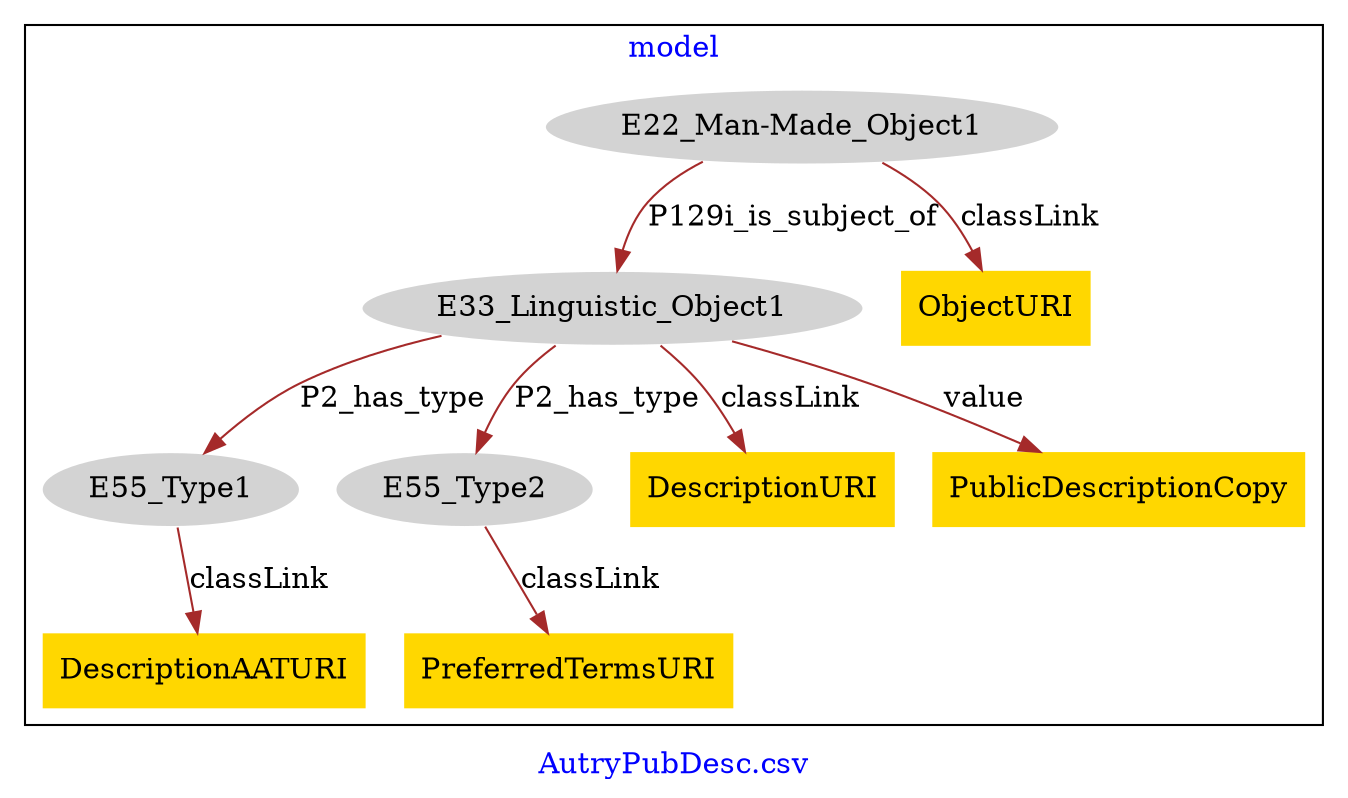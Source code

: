 digraph n0 {
fontcolor="blue"
remincross="true"
label="AutryPubDesc.csv"
subgraph cluster {
label="model"
n2[style="filled",color="white",fillcolor="lightgray",label="E22_Man-Made_Object1"];
n3[style="filled",color="white",fillcolor="lightgray",label="E33_Linguistic_Object1"];
n4[style="filled",color="white",fillcolor="lightgray",label="E55_Type1"];
n5[style="filled",color="white",fillcolor="lightgray",label="E55_Type2"];
n6[shape="plaintext",style="filled",fillcolor="gold",label="DescriptionURI"];
n7[shape="plaintext",style="filled",fillcolor="gold",label="DescriptionAATURI"];
n8[shape="plaintext",style="filled",fillcolor="gold",label="ObjectURI"];
n9[shape="plaintext",style="filled",fillcolor="gold",label="PublicDescriptionCopy"];
n10[shape="plaintext",style="filled",fillcolor="gold",label="PreferredTermsURI"];
}
n2 -> n3[color="brown",fontcolor="black",label="P129i_is_subject_of"]
n3 -> n4[color="brown",fontcolor="black",label="P2_has_type"]
n3 -> n5[color="brown",fontcolor="black",label="P2_has_type"]
n3 -> n6[color="brown",fontcolor="black",label="classLink"]
n4 -> n7[color="brown",fontcolor="black",label="classLink"]
n2 -> n8[color="brown",fontcolor="black",label="classLink"]
n3 -> n9[color="brown",fontcolor="black",label="value"]
n5 -> n10[color="brown",fontcolor="black",label="classLink"]
}
